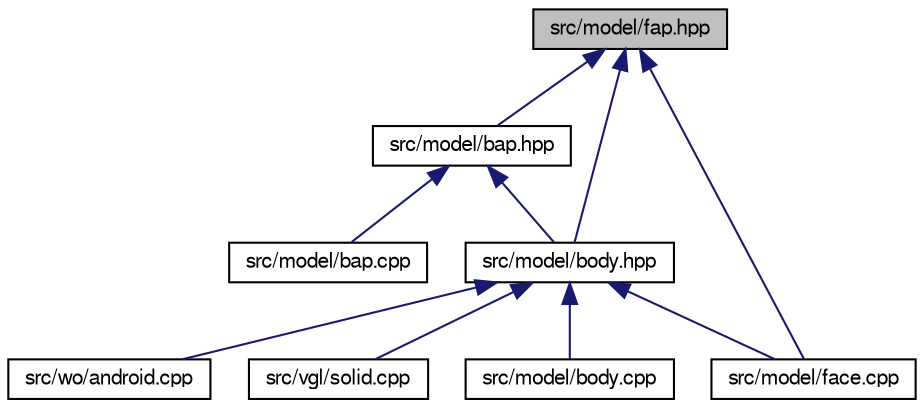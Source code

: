 digraph "src/model/fap.hpp"
{
 // LATEX_PDF_SIZE
  bgcolor="transparent";
  edge [fontname="FreeSans",fontsize="10",labelfontname="FreeSans",labelfontsize="10"];
  node [fontname="FreeSans",fontsize="10",shape=record];
  Node1 [label="src/model/fap.hpp",height=0.2,width=0.4,color="black", fillcolor="grey75", style="filled", fontcolor="black",tooltip=" "];
  Node1 -> Node2 [dir="back",color="midnightblue",fontsize="10",style="solid",fontname="FreeSans"];
  Node2 [label="src/model/bap.hpp",height=0.2,width=0.4,color="black",URL="$a01106.html",tooltip=" "];
  Node2 -> Node3 [dir="back",color="midnightblue",fontsize="10",style="solid",fontname="FreeSans"];
  Node3 [label="src/model/bap.cpp",height=0.2,width=0.4,color="black",URL="$a01103.html",tooltip=" "];
  Node2 -> Node4 [dir="back",color="midnightblue",fontsize="10",style="solid",fontname="FreeSans"];
  Node4 [label="src/model/body.hpp",height=0.2,width=0.4,color="black",URL="$a01112.html",tooltip=" "];
  Node4 -> Node5 [dir="back",color="midnightblue",fontsize="10",style="solid",fontname="FreeSans"];
  Node5 [label="src/wo/android.cpp",height=0.2,width=0.4,color="black",URL="$a00272.html",tooltip=" "];
  Node4 -> Node6 [dir="back",color="midnightblue",fontsize="10",style="solid",fontname="FreeSans"];
  Node6 [label="src/vgl/solid.cpp",height=0.2,width=0.4,color="black",URL="$a00995.html",tooltip=" "];
  Node4 -> Node7 [dir="back",color="midnightblue",fontsize="10",style="solid",fontname="FreeSans"];
  Node7 [label="src/model/body.cpp",height=0.2,width=0.4,color="black",URL="$a01109.html",tooltip=" "];
  Node4 -> Node8 [dir="back",color="midnightblue",fontsize="10",style="solid",fontname="FreeSans"];
  Node8 [label="src/model/face.cpp",height=0.2,width=0.4,color="black",URL="$a01166.html",tooltip=" "];
  Node1 -> Node4 [dir="back",color="midnightblue",fontsize="10",style="solid",fontname="FreeSans"];
  Node1 -> Node8 [dir="back",color="midnightblue",fontsize="10",style="solid",fontname="FreeSans"];
}
